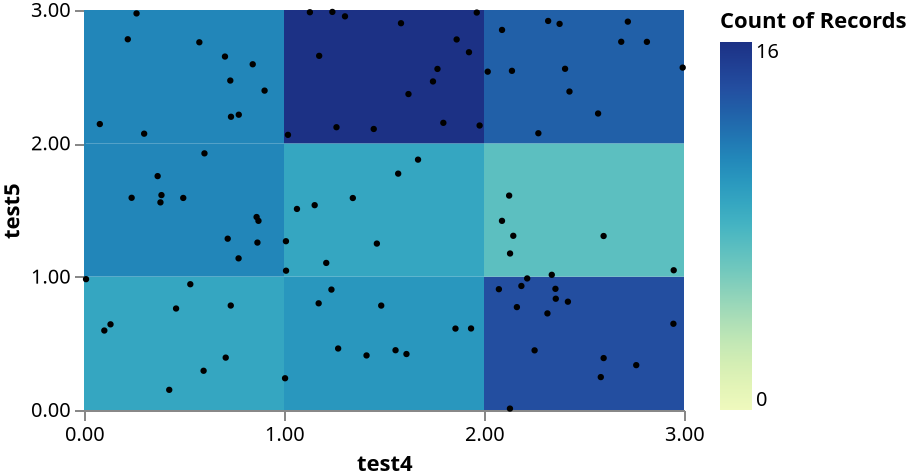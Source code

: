 {
   "$schema": "https://vega.github.io/schema/vega/v5.json",
   "width": 300,
   "height": 200,
   "signals": [
      {
         "name": "max_x_bins",
         "value": 4,
         "description": "Max number X bins",
         "bind": {
            "input": "range",
            "min": 1,
            "max": 100,
            "step": 1
         }
      },
      {
         "name": "max_y_bins",
         "value": 4,
         "description": "Max number Y bins",
         "bind": {
            "input": "range",
            "min": 1,
            "max": 100,
            "step": 1
         }
      },
      {
         "name": "x_name",
         "value": "test4"
      },
      {
         "name": "y_name",
         "value": "test5"
      }
   ],
   "data": [
      {
         "name": "points",
         "values": [
            {
               "test4": 0.2626990123192159,
               "test5": 2.9742972990704155
            },
            {
               "test4": 1.0096988928486867,
               "test5": 1.2658842614039796
            },
            {
               "test4": 0.7314940091836191,
               "test5": 2.470836355090076
            },
            {
               "test4": 2.1869020431227395,
               "test5": 0.9301689671779407
            },
            {
               "test4": 1.0648366257128399,
               "test5": 1.5079105309341871
            },
            {
               "test4": 0.718565629814588,
               "test5": 1.2847605736550332
            },
            {
               "test4": 0.9028912694884584,
               "test5": 2.395363221281819
            },
            {
               "test4": 0.3873553257473761,
               "test5": 1.6118055147477137
            },
            {
               "test4": 0.6023388801320688,
               "test5": 1.924751561548244
            },
            {
               "test4": 1.1759147043474314,
               "test5": 2.656210811517826
            },
            {
               "test4": 1.8573340911793625,
               "test5": 0.6106572421268979
            },
            {
               "test4": 1.0053590666802732,
               "test5": 0.23811339655151686
            },
            {
               "test4": 1.9248974317239786,
               "test5": 2.6833583988368157
            },
            {
               "test4": 2.598031248080798,
               "test5": 1.3049316019013266
            },
            {
               "test4": 2.07439777510462,
               "test5": 0.906011607996344
            },
            {
               "test4": 1.5577027592497958,
               "test5": 0.4483173578531797
            },
            {
               "test4": 2.2159456506847124,
               "test5": 0.9867067341114251
            },
            {
               "test4": 1.584992947979441,
               "test5": 2.9008347543837534
            },
            {
               "test4": 2.2717863161106773,
               "test5": 2.075621441066494
            },
            {
               "test4": 0.8671532758469185,
               "test5": 1.2556737472864832
            },
            {
               "test4": 2.1463935326951233,
               "test5": 1.3064996180723436
            },
            {
               "test4": 1.3049231949283082,
               "test5": 2.952425882696291
            },
            {
               "test4": 1.2112584930667891,
               "test5": 1.1030661552497174
            },
            {
               "test4": 0.4261730285108529,
               "test5": 0.15118072770964974
            },
            {
               "test4": 1.173280053145043,
               "test5": 0.8000689441170709
            },
            {
               "test4": 1.1533648391332147,
               "test5": 1.5362159609807664
            },
            {
               "test4": 0.3682120636848285,
               "test5": 1.754176805145728
            },
            {
               "test4": 0.7338217996251248,
               "test5": 0.7834644357190761
            },
            {
               "test4": 1.0198331485052723,
               "test5": 2.0635878033419277
            },
            {
               "test4": 0.3822388723591331,
               "test5": 1.5570917402055047
            },
            {
               "test4": 2.377936616196374,
               "test5": 2.8958549767204858
            },
            {
               "test4": 0.597971474559962,
               "test5": 0.2941712414116662
            },
            {
               "test4": 0.46036999297926806,
               "test5": 0.7611113752409986
            },
            {
               "test4": 2.1397705292488096,
               "test5": 2.543696845558604
            },
            {
               "test4": 2.761180425840458,
               "test5": 0.336440721918269
            },
            {
               "test4": 1.9780970213789828,
               "test5": 2.133646525064064
            },
            {
               "test4": 2.947050693904246,
               "test5": 0.6467532260063634
            },
            {
               "test4": 0.30075624640784815,
               "test5": 2.0723978055970727
            },
            {
               "test4": 2.6862017807425222,
               "test5": 2.76167246733414
            },
            {
               "test4": 2.814530612044944,
               "test5": 2.761087505983542
            },
            {
               "test4": 2.719190352154324,
               "test5": 2.9126735002543516
            },
            {
               "test4": 0.8436021450221869,
               "test5": 2.5929365225323937
            },
            {
               "test4": 1.7673730088774355,
               "test5": 2.558050420432216
            },
            {
               "test4": 1.6223706498107435,
               "test5": 2.3695187944547538
            },
            {
               "test4": 0.07909107186028874,
               "test5": 2.1445370660291987
            },
            {
               "test4": 1.4861316007945466,
               "test5": 0.7831491431212341
            },
            {
               "test4": 0.21896526649747072,
               "test5": 2.780497559679867
            },
            {
               "test4": 1.4126968093345151,
               "test5": 0.4091784827217221
            },
            {
               "test4": 1.3441219666715871,
               "test5": 1.5897549235562052
            },
            {
               "test4": 0.7729002667438132,
               "test5": 1.1373255292934505
            },
            {
               "test4": 0.8629541271988582,
               "test5": 1.4473452936457778
            },
            {
               "test4": 1.4643358356374774,
               "test5": 1.2481323165572422
            },
            {
               "test4": 1.12946400938677,
               "test5": 2.983130344337011
            },
            {
               "test4": 0.7349877816727107,
               "test5": 2.199227339434059
            },
            {
               "test4": 1.4486816559085502,
               "test5": 2.10761587797421
            },
            {
               "test4": 0.010184042172960761,
               "test5": 0.9813188504050561
            },
            {
               "test4": 2.9934892325784865,
               "test5": 2.568090378816884
            },
            {
               "test4": 1.6122962081069456,
               "test5": 0.41977331660382344
            },
            {
               "test4": 2.1257508734677626,
               "test5": 1.6081293521007063
            },
            {
               "test4": 1.9352580302411937,
               "test5": 0.6114646208002694
            },
            {
               "test4": 2.427333718146241,
               "test5": 2.3885068558588327
            },
            {
               "test4": 2.317149186768294,
               "test5": 0.7244447100586988
            },
            {
               "test4": 1.6701834224147554,
               "test5": 1.8776881042311726
            },
            {
               "test4": 1.0102904654421228,
               "test5": 1.0447146660974427
            },
            {
               "test4": 0.7086082621827535,
               "test5": 0.39287278531189196
            },
            {
               "test4": 2.1302819397880377,
               "test5": 1.1737853530355795
            },
            {
               "test4": 2.948552825011216,
               "test5": 1.0480700187674772
            },
            {
               "test4": 1.2418703498384422,
               "test5": 2.985615571886619
            },
            {
               "test4": 0.4962424885646476,
               "test5": 1.5903577587535
            },
            {
               "test4": 2.16444984884102,
               "test5": 0.7716832013991586
            },
            {
               "test4": 1.2371914995527142,
               "test5": 0.9030892260006065
            },
            {
               "test4": 2.5839645256524575,
               "test5": 0.24675336108289814
            },
            {
               "test4": 0.10160702126837584,
               "test5": 0.5960475349555014
            },
            {
               "test4": 1.2623845337724788,
               "test5": 2.1208351549341105
            },
            {
               "test4": 0.7738324522952847,
               "test5": 2.2146695174494164
            },
            {
               "test4": 2.129754703558975,
               "test5": 0.010551570723648651
            },
            {
               "test4": 2.0901463193063363,
               "test5": 2.850500494964634
            },
            {
               "test4": 2.3572450509935057,
               "test5": 0.908753779591445
            },
            {
               "test4": 1.570899641481327,
               "test5": 1.7727628948981726
            },
            {
               "test4": 2.0899569228819006,
               "test5": 1.41859770205485
            },
            {
               "test4": 2.5981884538820594,
               "test5": 0.38938511569839285
            },
            {
               "test4": 2.419497059144466,
               "test5": 0.8122703557929933
            },
            {
               "test4": 0.23816951225337846,
               "test5": 1.591537530030845
            },
            {
               "test4": 0.1325402923764134,
               "test5": 0.6424901634404623
            },
            {
               "test4": 2.3588918178284057,
               "test5": 0.8344843565656651
            },
            {
               "test4": 2.018556822524736,
               "test5": 2.537536451246244
            },
            {
               "test4": 2.405376081861653,
               "test5": 2.5590320177525037
            },
            {
               "test4": 2.320762136425079,
               "test5": 2.917847671992752
            },
            {
               "test4": 2.570504242847896,
               "test5": 2.2237174648974296
            },
            {
               "test4": 1.7967416261256348,
               "test5": 2.1537028757519483
            },
            {
               "test4": 1.8632915151426386,
               "test5": 2.7791116894687353
            },
            {
               "test4": 1.2707190243284359,
               "test5": 0.4612085716272455
            },
            {
               "test4": 0.7048473216887272,
               "test5": 2.6508629047528727
            },
            {
               "test4": 0.5315304121131016,
               "test5": 0.9432685536104027
            },
            {
               "test4": 2.338884337368572,
               "test5": 1.013957124589142
            },
            {
               "test4": 0.5766990964329476,
               "test5": 2.757904587079511
            },
            {
               "test4": 0.8723013003727706,
               "test5": 1.4186786159533566
            },
            {
               "test4": 2.2529711433765325,
               "test5": 0.447306735860983
            },
            {
               "test4": 1.7449170492885626,
               "test5": 2.464120844148174
            },
            {
               "test4": 1.9638188933210374,
               "test5": 2.980857932269373
            }
         ]
      },
      {
         "name": "heatmap_bins",
         "source": "points",
         "transform": [
            {
               "type": "extent",
               "field": {
                  "signal": "x_name"
               },
               "signal": "x_extent"
            },
            {
               "type": "bin",
               "field": {
                  "signal": "x_name"
               },
               "as": [
                  "x_start",
                  "x_end"
               ],
               "signal": "x_bins",
               "extent": {
                  "signal": "x_extent"
               },
               "maxbins": {
                  "signal": "max_x_bins"
               }
            },
            {
               "type": "extent",
               "field": {
                  "signal": "y_name"
               },
               "signal": "y_extent"
            },
            {
               "type": "bin",
               "field": {
                  "signal": "y_name"
               },
               "as": [
                  "y_start",
                  "y_end"
               ],
               "signal": "y_bins",
               "extent": {
                  "signal": "y_extent"
               },
               "maxbins": {
                  "signal": "max_y_bins"
               }
            },
            {
               "type": "aggregate",
               "groupby": [
                  "x_start",
                  "x_end",
                  "y_start",
                  "y_end"
               ],
               "ops": [
                  "count"
               ],
               "as": [
                  "__count"
               ]
            }
         ]
      }
   ],
   "marks": [
      {
         "name": "marks",
         "type": "rect",
         "style": [
            "rect"
         ],
         "from": {
            "data": "heatmap_bins"
         },
         "encode": {
            "update": {
               "fill": {
                  "scale": "color",
                  "field": "__count"
               },
               "x2": {
                  "scale": "x",
                  "field": "x_start"
               },
               "x": {
                  "scale": "x",
                  "field": "x_end"
               },
               "y2": {
                  "scale": "y",
                  "field": "y_start"
               },
               "y": {
                  "scale": "y",
                  "field": "y_end"
               }
            }
         }
      },
      {
         "type": "symbol",
         "from": {
            "data": "points"
         },
         "encode": {
            "enter": {
               "fillOpacity": {
                  "value": 1
               },
               "fill": {
                  "value": "black"
               }
            },
            "update": {
               "x": {
                  "scale": "x",
                  "field": {
                     "signal": "x_name"
                  }
               },
               "y": {
                  "scale": "y",
                  "field": {
                     "signal": "y_name"
                  }
               },
               "size": {
                  "value": 10
               }
            }
         }
      }
   ],
   "scales": [
      {
         "name": "x",
         "type": "linear",
         "domain": {
            "signal": "[x_bins.start, x_bins.stop]"
         },
         "range": [
            0,
            {
               "signal": "width"
            }
         ],
         "bins": {
            "signal": "x_bins"
         },
         "zero": false
      },
      {
         "name": "y",
         "type": "linear",
         "domain": {
            "signal": "[y_bins.start, y_bins.stop]"
         },
         "range": [
            {
               "signal": "height"
            },
            0
         ],
         "bins": {
            "signal": "y_bins"
         },
         "zero": false
      },
      {
         "name": "color",
         "type": "linear",
         "domain": {
            "data": "heatmap_bins",
            "field": "__count"
         },
         "range": "heatmap",
         "interpolate": "hcl",
         "zero": true
      }
   ],
   "axes": [
      {
         "scale": "x",
         "orient": "bottom",
         "title": {
            "signal": "x_name"
         },
         "labelOverlap": true,
         "tickCount": {
            "signal": "ceil(width/3)"
         }
      },
      {
         "scale": "y",
         "orient": "left",
         "title": {
            "signal": "y_name"
         },
         "labelOverlap": true,
         "tickCount": {
            "signal": "ceil(height/3)"
         }
      }
   ],
   "legends": [
      {
         "fill": "color",
         "gradientLength": {
            "signal": "height - 16"
         },
         "title": "Count of Records"
      }
   ]
}